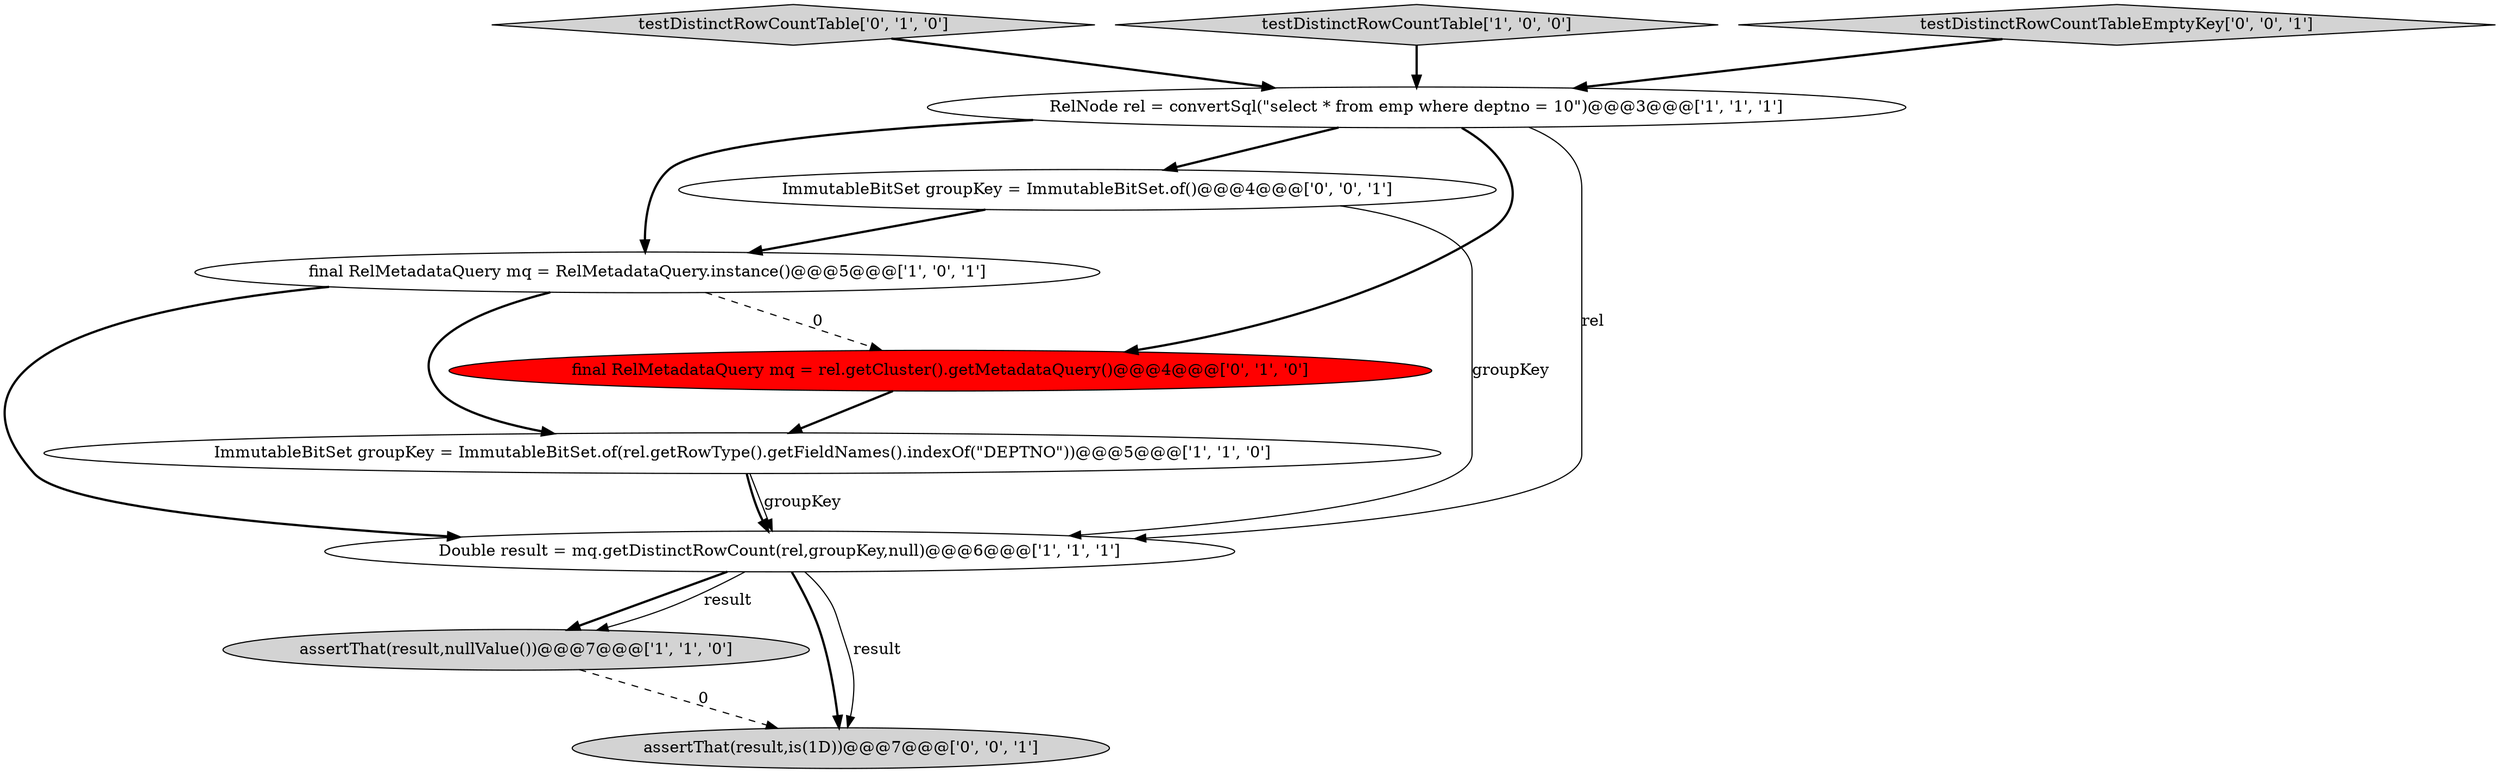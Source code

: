 digraph {
2 [style = filled, label = "assertThat(result,nullValue())@@@7@@@['1', '1', '0']", fillcolor = lightgray, shape = ellipse image = "AAA0AAABBB1BBB"];
0 [style = filled, label = "ImmutableBitSet groupKey = ImmutableBitSet.of(rel.getRowType().getFieldNames().indexOf(\"DEPTNO\"))@@@5@@@['1', '1', '0']", fillcolor = white, shape = ellipse image = "AAA0AAABBB1BBB"];
6 [style = filled, label = "testDistinctRowCountTable['0', '1', '0']", fillcolor = lightgray, shape = diamond image = "AAA0AAABBB2BBB"];
10 [style = filled, label = "assertThat(result,is(1D))@@@7@@@['0', '0', '1']", fillcolor = lightgray, shape = ellipse image = "AAA0AAABBB3BBB"];
3 [style = filled, label = "testDistinctRowCountTable['1', '0', '0']", fillcolor = lightgray, shape = diamond image = "AAA0AAABBB1BBB"];
4 [style = filled, label = "RelNode rel = convertSql(\"select * from emp where deptno = 10\")@@@3@@@['1', '1', '1']", fillcolor = white, shape = ellipse image = "AAA0AAABBB1BBB"];
5 [style = filled, label = "final RelMetadataQuery mq = RelMetadataQuery.instance()@@@5@@@['1', '0', '1']", fillcolor = white, shape = ellipse image = "AAA0AAABBB1BBB"];
9 [style = filled, label = "ImmutableBitSet groupKey = ImmutableBitSet.of()@@@4@@@['0', '0', '1']", fillcolor = white, shape = ellipse image = "AAA0AAABBB3BBB"];
1 [style = filled, label = "Double result = mq.getDistinctRowCount(rel,groupKey,null)@@@6@@@['1', '1', '1']", fillcolor = white, shape = ellipse image = "AAA0AAABBB1BBB"];
8 [style = filled, label = "testDistinctRowCountTableEmptyKey['0', '0', '1']", fillcolor = lightgray, shape = diamond image = "AAA0AAABBB3BBB"];
7 [style = filled, label = "final RelMetadataQuery mq = rel.getCluster().getMetadataQuery()@@@4@@@['0', '1', '0']", fillcolor = red, shape = ellipse image = "AAA1AAABBB2BBB"];
9->5 [style = bold, label=""];
4->9 [style = bold, label=""];
6->4 [style = bold, label=""];
5->1 [style = bold, label=""];
1->2 [style = bold, label=""];
7->0 [style = bold, label=""];
0->1 [style = solid, label="groupKey"];
9->1 [style = solid, label="groupKey"];
8->4 [style = bold, label=""];
5->7 [style = dashed, label="0"];
5->0 [style = bold, label=""];
1->10 [style = bold, label=""];
4->5 [style = bold, label=""];
0->1 [style = bold, label=""];
3->4 [style = bold, label=""];
4->1 [style = solid, label="rel"];
4->7 [style = bold, label=""];
1->2 [style = solid, label="result"];
2->10 [style = dashed, label="0"];
1->10 [style = solid, label="result"];
}
